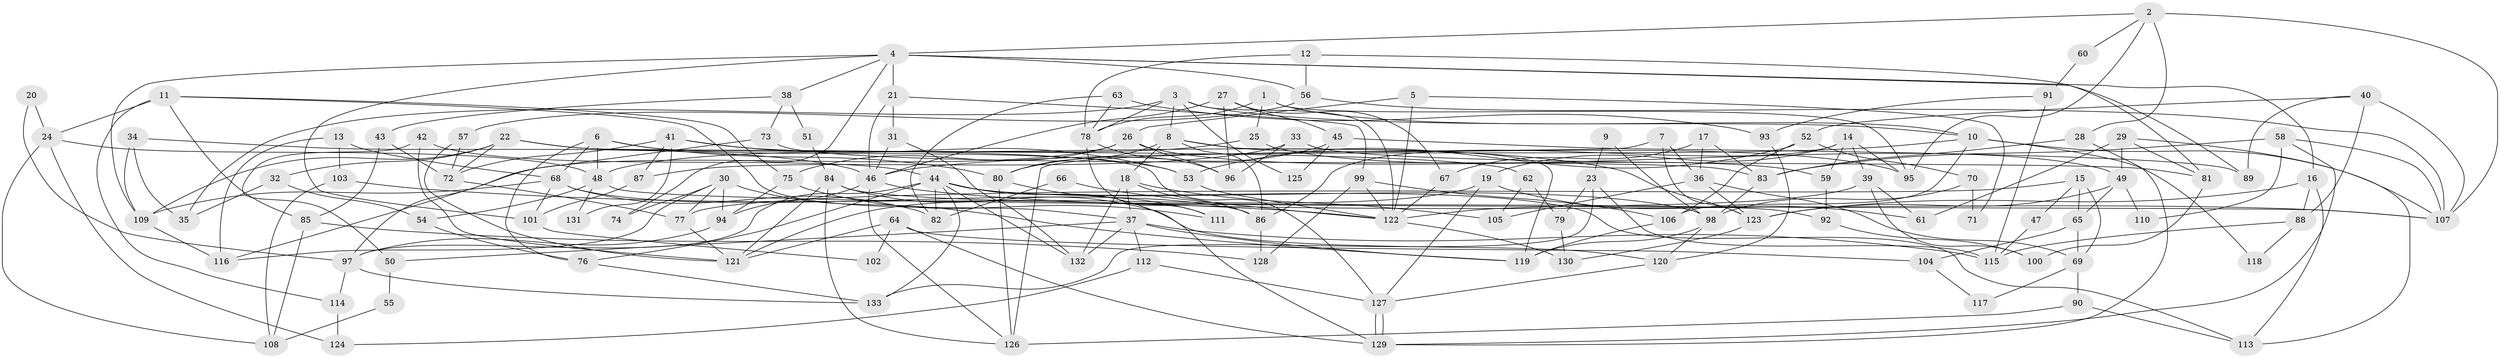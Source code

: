 // coarse degree distribution, {6: 0.1, 5: 0.12222222222222222, 10: 0.03333333333333333, 11: 0.022222222222222223, 3: 0.28888888888888886, 9: 0.011111111111111112, 8: 0.07777777777777778, 2: 0.13333333333333333, 7: 0.1111111111111111, 4: 0.1}
// Generated by graph-tools (version 1.1) at 2025/23/03/03/25 07:23:58]
// undirected, 133 vertices, 266 edges
graph export_dot {
graph [start="1"]
  node [color=gray90,style=filled];
  1;
  2;
  3;
  4;
  5;
  6;
  7;
  8;
  9;
  10;
  11;
  12;
  13;
  14;
  15;
  16;
  17;
  18;
  19;
  20;
  21;
  22;
  23;
  24;
  25;
  26;
  27;
  28;
  29;
  30;
  31;
  32;
  33;
  34;
  35;
  36;
  37;
  38;
  39;
  40;
  41;
  42;
  43;
  44;
  45;
  46;
  47;
  48;
  49;
  50;
  51;
  52;
  53;
  54;
  55;
  56;
  57;
  58;
  59;
  60;
  61;
  62;
  63;
  64;
  65;
  66;
  67;
  68;
  69;
  70;
  71;
  72;
  73;
  74;
  75;
  76;
  77;
  78;
  79;
  80;
  81;
  82;
  83;
  84;
  85;
  86;
  87;
  88;
  89;
  90;
  91;
  92;
  93;
  94;
  95;
  96;
  97;
  98;
  99;
  100;
  101;
  102;
  103;
  104;
  105;
  106;
  107;
  108;
  109;
  110;
  111;
  112;
  113;
  114;
  115;
  116;
  117;
  118;
  119;
  120;
  121;
  122;
  123;
  124;
  125;
  126;
  127;
  128;
  129;
  130;
  131;
  132;
  133;
  1 -- 10;
  1 -- 78;
  1 -- 25;
  1 -- 95;
  2 -- 107;
  2 -- 4;
  2 -- 28;
  2 -- 60;
  2 -- 95;
  3 -- 8;
  3 -- 122;
  3 -- 10;
  3 -- 35;
  3 -- 78;
  3 -- 125;
  4 -- 21;
  4 -- 89;
  4 -- 16;
  4 -- 38;
  4 -- 56;
  4 -- 74;
  4 -- 101;
  4 -- 109;
  5 -- 122;
  5 -- 26;
  5 -- 71;
  6 -- 76;
  6 -- 80;
  6 -- 48;
  6 -- 53;
  6 -- 68;
  7 -- 123;
  7 -- 36;
  7 -- 126;
  8 -- 119;
  8 -- 95;
  8 -- 18;
  8 -- 80;
  8 -- 86;
  9 -- 98;
  9 -- 23;
  10 -- 46;
  10 -- 106;
  10 -- 107;
  10 -- 118;
  11 -- 85;
  11 -- 37;
  11 -- 24;
  11 -- 75;
  11 -- 114;
  12 -- 56;
  12 -- 78;
  12 -- 81;
  13 -- 103;
  13 -- 116;
  13 -- 68;
  14 -- 86;
  14 -- 95;
  14 -- 19;
  14 -- 39;
  14 -- 59;
  15 -- 69;
  15 -- 65;
  15 -- 47;
  15 -- 77;
  16 -- 123;
  16 -- 88;
  16 -- 113;
  17 -- 67;
  17 -- 83;
  17 -- 36;
  18 -- 86;
  18 -- 37;
  18 -- 105;
  18 -- 132;
  19 -- 121;
  19 -- 61;
  19 -- 127;
  20 -- 97;
  20 -- 24;
  21 -- 31;
  21 -- 46;
  21 -- 99;
  22 -- 127;
  22 -- 109;
  22 -- 32;
  22 -- 62;
  22 -- 72;
  23 -- 133;
  23 -- 79;
  23 -- 115;
  24 -- 48;
  24 -- 108;
  24 -- 124;
  25 -- 48;
  25 -- 49;
  26 -- 59;
  26 -- 116;
  26 -- 75;
  26 -- 96;
  27 -- 46;
  27 -- 96;
  27 -- 45;
  27 -- 67;
  28 -- 129;
  28 -- 83;
  29 -- 61;
  29 -- 113;
  29 -- 49;
  29 -- 81;
  30 -- 94;
  30 -- 119;
  30 -- 74;
  30 -- 77;
  30 -- 116;
  31 -- 132;
  31 -- 46;
  32 -- 35;
  32 -- 54;
  33 -- 81;
  33 -- 96;
  33 -- 87;
  34 -- 109;
  34 -- 46;
  34 -- 35;
  36 -- 123;
  36 -- 69;
  36 -- 105;
  37 -- 112;
  37 -- 50;
  37 -- 115;
  37 -- 119;
  37 -- 132;
  38 -- 73;
  38 -- 43;
  38 -- 51;
  39 -- 122;
  39 -- 61;
  39 -- 100;
  40 -- 52;
  40 -- 88;
  40 -- 89;
  40 -- 107;
  41 -- 72;
  41 -- 87;
  41 -- 53;
  41 -- 123;
  41 -- 131;
  42 -- 44;
  42 -- 121;
  42 -- 50;
  43 -- 72;
  43 -- 85;
  44 -- 132;
  44 -- 129;
  44 -- 76;
  44 -- 82;
  44 -- 97;
  44 -- 98;
  44 -- 113;
  44 -- 133;
  45 -- 80;
  45 -- 89;
  45 -- 125;
  46 -- 107;
  46 -- 94;
  46 -- 126;
  47 -- 115;
  48 -- 107;
  48 -- 54;
  48 -- 131;
  49 -- 65;
  49 -- 110;
  49 -- 123;
  50 -- 55;
  51 -- 84;
  52 -- 106;
  52 -- 53;
  52 -- 70;
  53 -- 122;
  54 -- 76;
  55 -- 108;
  56 -- 107;
  56 -- 57;
  57 -- 72;
  57 -- 121;
  58 -- 83;
  58 -- 107;
  58 -- 110;
  58 -- 129;
  59 -- 92;
  60 -- 91;
  62 -- 105;
  62 -- 79;
  63 -- 78;
  63 -- 82;
  63 -- 93;
  64 -- 121;
  64 -- 129;
  64 -- 102;
  64 -- 104;
  65 -- 69;
  65 -- 104;
  66 -- 122;
  66 -- 82;
  67 -- 122;
  68 -- 82;
  68 -- 86;
  68 -- 101;
  68 -- 109;
  69 -- 90;
  69 -- 117;
  70 -- 98;
  70 -- 71;
  72 -- 77;
  73 -- 97;
  73 -- 83;
  75 -- 94;
  75 -- 111;
  76 -- 133;
  77 -- 121;
  78 -- 111;
  78 -- 96;
  79 -- 130;
  80 -- 126;
  80 -- 111;
  81 -- 100;
  83 -- 98;
  84 -- 126;
  84 -- 121;
  84 -- 92;
  84 -- 120;
  85 -- 128;
  85 -- 108;
  86 -- 128;
  87 -- 101;
  88 -- 115;
  88 -- 118;
  90 -- 113;
  90 -- 126;
  91 -- 93;
  91 -- 115;
  92 -- 100;
  93 -- 120;
  94 -- 97;
  97 -- 133;
  97 -- 114;
  98 -- 120;
  98 -- 119;
  99 -- 106;
  99 -- 122;
  99 -- 128;
  101 -- 102;
  103 -- 108;
  103 -- 122;
  104 -- 117;
  106 -- 119;
  109 -- 116;
  112 -- 127;
  112 -- 124;
  114 -- 124;
  120 -- 127;
  122 -- 130;
  123 -- 130;
  127 -- 129;
  127 -- 129;
}
